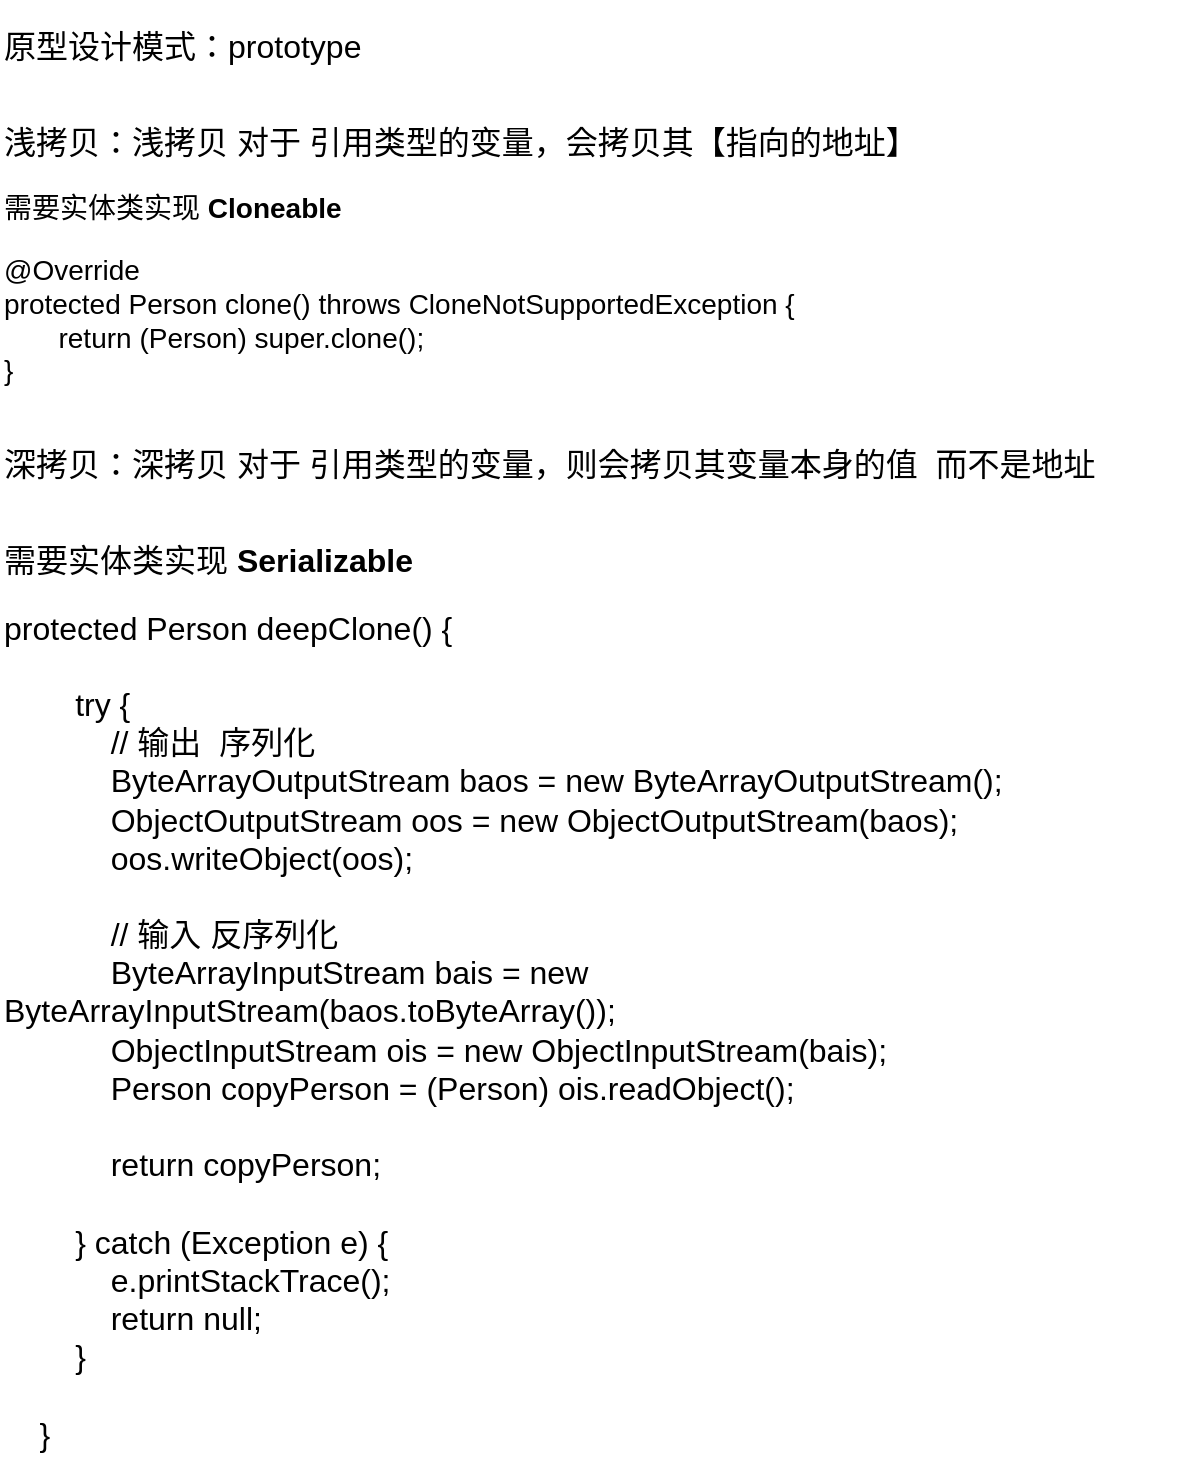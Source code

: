 <mxfile version="13.9.9" type="github">
  <diagram id="UuuQnE-43Jr4_3G5prV0" name="Page-1">
    <mxGraphModel dx="1038" dy="1717" grid="1" gridSize="10" guides="1" tooltips="1" connect="1" arrows="1" fold="1" page="1" pageScale="1" pageWidth="827" pageHeight="1169" math="0" shadow="0">
      <root>
        <mxCell id="0" />
        <mxCell id="1" parent="0" />
        <mxCell id="tEErZIHhmKO43Z026pwx-1" value="&lt;font&gt;&lt;span style=&quot;font-size: 16px&quot;&gt;原型设计模式：prototype&lt;/span&gt;&lt;br&gt;&lt;br&gt;&lt;br&gt;&lt;span style=&quot;font-size: 16px&quot;&gt;浅拷贝：浅拷贝 对于 引用类型的变量，会拷贝其【指向的地址】&lt;br&gt;&lt;/span&gt;&lt;br&gt;&lt;span style=&quot;font-size: 14px&quot;&gt;需要实体类实现&amp;nbsp;&lt;/span&gt;&lt;b style=&quot;font-size: 14px&quot;&gt;Cloneable&lt;/b&gt;&lt;br&gt;&lt;br&gt;&lt;div&gt;&lt;span style=&quot;font-size: 14px&quot;&gt;@Override&lt;/span&gt;&lt;/div&gt;&lt;div&gt;&lt;span style=&quot;font-size: 14px&quot;&gt;protected Person clone() throws CloneNotSupportedException {&lt;/span&gt;&lt;/div&gt;&lt;div&gt;&lt;span style=&quot;font-size: 14px&quot;&gt;&amp;nbsp; &amp;nbsp; &amp;nbsp; &amp;nbsp;return (Person) super.clone();&lt;/span&gt;&lt;/div&gt;&lt;div&gt;&lt;span style=&quot;font-size: 14px&quot;&gt;}&lt;/span&gt;&lt;/div&gt;&lt;br&gt;&lt;br&gt;&lt;span style=&quot;font-size: 16px&quot;&gt;深拷贝：深拷贝 对于 引用类型的变量，则会拷贝其变量本身的值&amp;nbsp; 而不是地址&lt;/span&gt;&lt;br&gt;&lt;br&gt;&lt;br&gt;&lt;span style=&quot;font-size: 16px&quot;&gt;需要实体类实现&amp;nbsp;&lt;/span&gt;&lt;span style=&quot;font-size: 16px&quot;&gt;&lt;b&gt;Serializable&lt;/b&gt;&lt;/span&gt;&lt;br&gt;&lt;br&gt;&lt;div style=&quot;font-size: 14px&quot;&gt;&lt;span style=&quot;font-size: 16px&quot;&gt;protected Person deepClone() {&lt;/span&gt;&lt;/div&gt;&lt;div style=&quot;font-size: 14px&quot;&gt;&lt;span style=&quot;font-size: 16px&quot;&gt;&lt;br&gt;&lt;/span&gt;&lt;/div&gt;&lt;div style=&quot;font-size: 14px&quot;&gt;&lt;span style=&quot;font-size: 16px&quot;&gt;&amp;nbsp; &amp;nbsp; &amp;nbsp; &amp;nbsp; try {&lt;/span&gt;&lt;/div&gt;&lt;div style=&quot;font-size: 14px&quot;&gt;&lt;span style=&quot;font-size: 16px&quot;&gt;&amp;nbsp; &amp;nbsp; &amp;nbsp; &amp;nbsp; &amp;nbsp; &amp;nbsp; // 输出&amp;nbsp; 序列化&lt;/span&gt;&lt;/div&gt;&lt;div style=&quot;font-size: 14px&quot;&gt;&lt;span style=&quot;font-size: 16px&quot;&gt;&amp;nbsp; &amp;nbsp; &amp;nbsp; &amp;nbsp; &amp;nbsp; &amp;nbsp; ByteArrayOutputStream baos = new ByteArrayOutputStream();&lt;/span&gt;&lt;/div&gt;&lt;div style=&quot;font-size: 14px&quot;&gt;&lt;span style=&quot;font-size: 16px&quot;&gt;&amp;nbsp; &amp;nbsp; &amp;nbsp; &amp;nbsp; &amp;nbsp; &amp;nbsp; ObjectOutputStream oos = new ObjectOutputStream(baos);&lt;/span&gt;&lt;/div&gt;&lt;div style=&quot;font-size: 14px&quot;&gt;&lt;span style=&quot;font-size: 16px&quot;&gt;&amp;nbsp; &amp;nbsp; &amp;nbsp; &amp;nbsp; &amp;nbsp; &amp;nbsp; oos.writeObject(oos);&lt;/span&gt;&lt;/div&gt;&lt;div style=&quot;font-size: 14px&quot;&gt;&lt;span style=&quot;font-size: 16px&quot;&gt;&lt;br&gt;&lt;/span&gt;&lt;/div&gt;&lt;div style=&quot;font-size: 14px&quot;&gt;&lt;span style=&quot;font-size: 16px&quot;&gt;&amp;nbsp; &amp;nbsp; &amp;nbsp; &amp;nbsp; &amp;nbsp; &amp;nbsp; // 输入 反序列化&lt;/span&gt;&lt;/div&gt;&lt;div style=&quot;font-size: 14px&quot;&gt;&lt;span style=&quot;font-size: 16px&quot;&gt;&amp;nbsp; &amp;nbsp; &amp;nbsp; &amp;nbsp; &amp;nbsp; &amp;nbsp; ByteArrayInputStream bais = new ByteArrayInputStream(baos.toByteArray());&lt;/span&gt;&lt;/div&gt;&lt;div style=&quot;font-size: 14px&quot;&gt;&lt;span style=&quot;font-size: 16px&quot;&gt;&amp;nbsp; &amp;nbsp; &amp;nbsp; &amp;nbsp; &amp;nbsp; &amp;nbsp; ObjectInputStream ois = new ObjectInputStream(bais);&lt;/span&gt;&lt;/div&gt;&lt;div style=&quot;font-size: 14px&quot;&gt;&lt;span style=&quot;font-size: 16px&quot;&gt;&amp;nbsp; &amp;nbsp; &amp;nbsp; &amp;nbsp; &amp;nbsp; &amp;nbsp; Person copyPerson = (Person) ois.readObject();&lt;/span&gt;&lt;/div&gt;&lt;div style=&quot;font-size: 14px&quot;&gt;&lt;span style=&quot;font-size: 16px&quot;&gt;&lt;br&gt;&lt;/span&gt;&lt;/div&gt;&lt;div style=&quot;font-size: 14px&quot;&gt;&lt;span style=&quot;font-size: 16px&quot;&gt;&amp;nbsp; &amp;nbsp; &amp;nbsp; &amp;nbsp; &amp;nbsp; &amp;nbsp; return copyPerson;&lt;/span&gt;&lt;/div&gt;&lt;div style=&quot;font-size: 14px&quot;&gt;&lt;span style=&quot;font-size: 16px&quot;&gt;&lt;br&gt;&lt;/span&gt;&lt;/div&gt;&lt;div style=&quot;font-size: 14px&quot;&gt;&lt;span style=&quot;font-size: 16px&quot;&gt;&amp;nbsp; &amp;nbsp; &amp;nbsp; &amp;nbsp; } catch (Exception e) {&lt;/span&gt;&lt;/div&gt;&lt;div style=&quot;font-size: 14px&quot;&gt;&lt;span style=&quot;font-size: 16px&quot;&gt;&amp;nbsp; &amp;nbsp; &amp;nbsp; &amp;nbsp; &amp;nbsp; &amp;nbsp; e.printStackTrace();&lt;/span&gt;&lt;/div&gt;&lt;div style=&quot;font-size: 14px&quot;&gt;&lt;span style=&quot;font-size: 16px&quot;&gt;&amp;nbsp; &amp;nbsp; &amp;nbsp; &amp;nbsp; &amp;nbsp; &amp;nbsp; return null;&lt;/span&gt;&lt;/div&gt;&lt;div style=&quot;font-size: 14px&quot;&gt;&lt;span style=&quot;font-size: 16px&quot;&gt;&amp;nbsp; &amp;nbsp; &amp;nbsp; &amp;nbsp; }&lt;/span&gt;&lt;/div&gt;&lt;div style=&quot;font-size: 14px&quot;&gt;&lt;span style=&quot;font-size: 16px&quot;&gt;&lt;br&gt;&lt;/span&gt;&lt;/div&gt;&lt;div style=&quot;font-size: 14px&quot;&gt;&lt;span style=&quot;font-size: 16px&quot;&gt;&amp;nbsp; &amp;nbsp; }&lt;/span&gt;&lt;/div&gt;&lt;/font&gt;" style="text;html=1;strokeColor=none;fillColor=none;align=left;verticalAlign=middle;whiteSpace=wrap;rounded=0;" vertex="1" parent="1">
          <mxGeometry x="80" y="-1120" width="590" height="740" as="geometry" />
        </mxCell>
      </root>
    </mxGraphModel>
  </diagram>
</mxfile>
